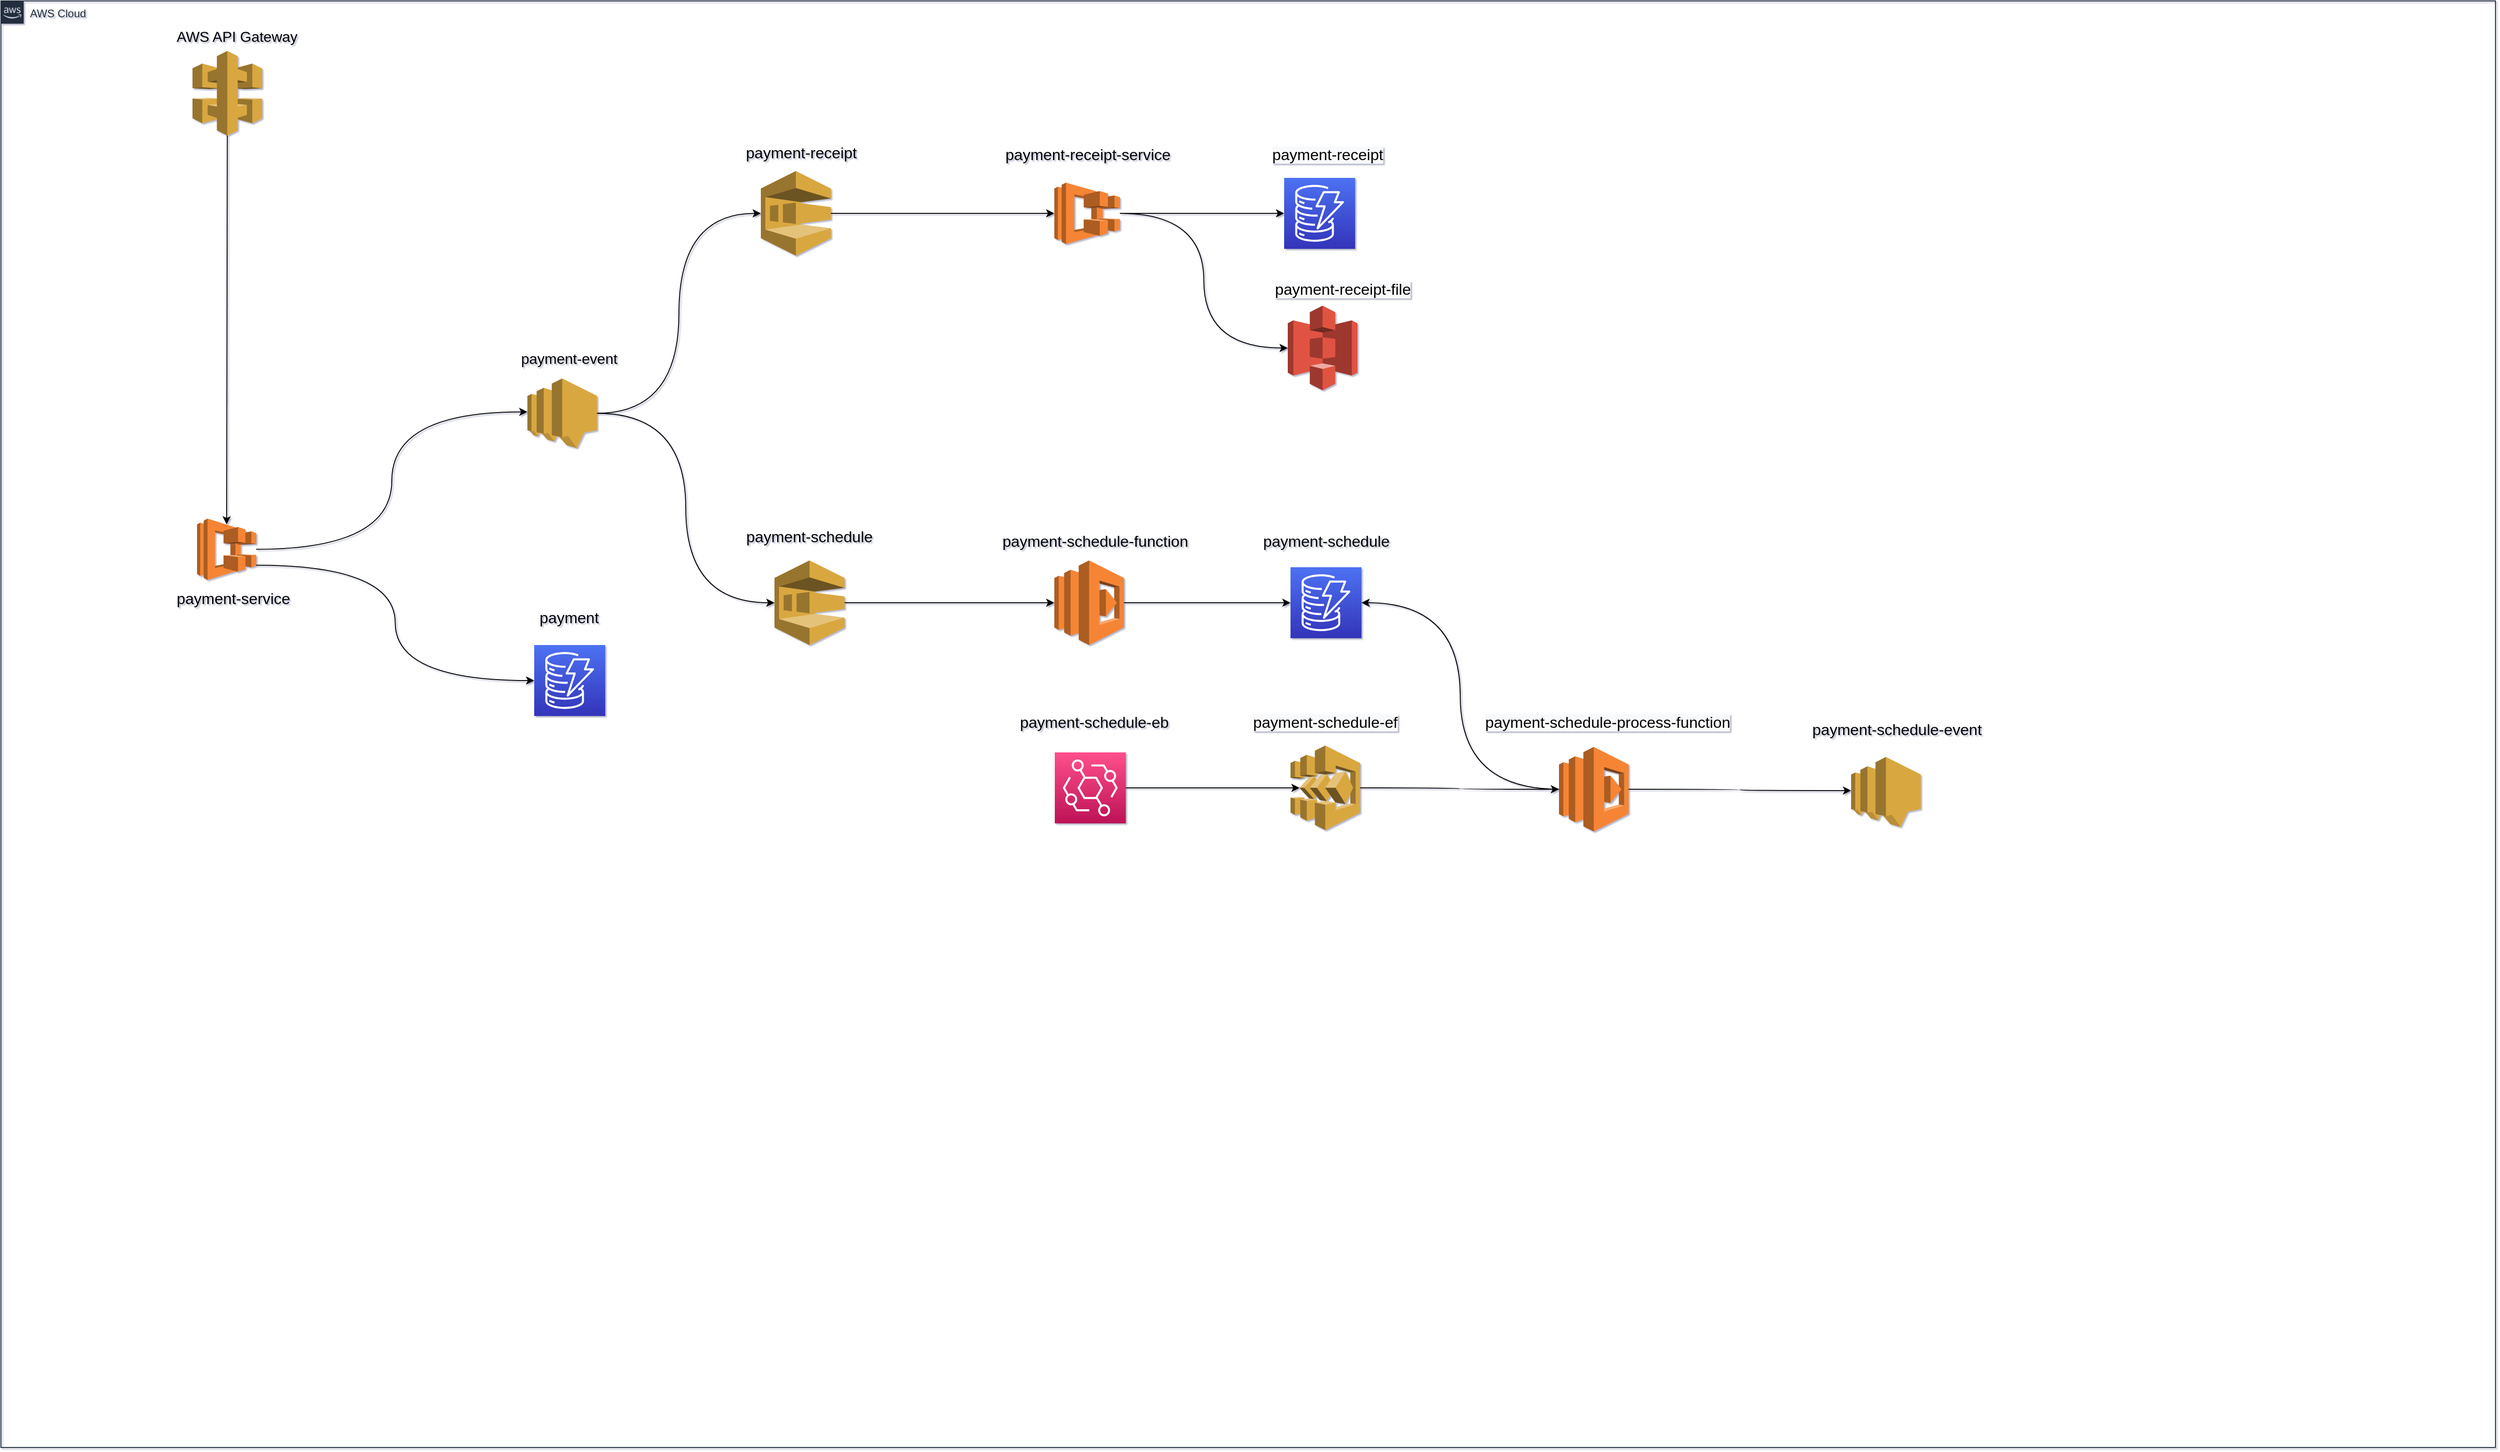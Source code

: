 <mxfile version="18.2.0" type="github">
  <diagram id="sx4DB-smJGjERo_jBSHq" name="Page-1">
    <mxGraphModel dx="2156" dy="2360" grid="0" gridSize="10" guides="1" tooltips="1" connect="1" arrows="1" fold="1" page="1" pageScale="1" pageWidth="827" pageHeight="1169" background="#ffffff" math="0" shadow="1">
      <root>
        <mxCell id="0" />
        <mxCell id="1" parent="0" />
        <mxCell id="05hHKeat-juu67TqZmML-76" value="AWS Cloud" style="points=[[0,0],[0.25,0],[0.5,0],[0.75,0],[1,0],[1,0.25],[1,0.5],[1,0.75],[1,1],[0.75,1],[0.5,1],[0.25,1],[0,1],[0,0.75],[0,0.5],[0,0.25]];outlineConnect=0;gradientColor=none;html=1;whiteSpace=wrap;fontSize=12;fontStyle=0;container=1;pointerEvents=0;collapsible=0;recursiveResize=0;shape=mxgraph.aws4.group;grIcon=mxgraph.aws4.group_aws_cloud_alt;strokeColor=#232F3E;fillColor=none;verticalAlign=top;align=left;spacingLeft=30;fontColor=#232F3E;dashed=0;rounded=1;" parent="1" vertex="1">
          <mxGeometry x="20" y="-170" width="2741" height="1590" as="geometry" />
        </mxCell>
        <mxCell id="Bep4C9arfv8VF3FYXjHi-2" value="&lt;font style=&quot;font-size: 17px;&quot;&gt;payment-service&lt;/font&gt;" style="text;html=1;align=center;verticalAlign=middle;resizable=0;points=[];autosize=1;strokeColor=none;fillColor=none;" parent="05hHKeat-juu67TqZmML-76" vertex="1">
          <mxGeometry x="187" y="648" width="135" height="20" as="geometry" />
        </mxCell>
        <mxCell id="gEH1WUusGIEwQWeTA551-2" style="edgeStyle=orthogonalEdgeStyle;orthogonalLoop=1;jettySize=auto;html=1;entryX=0;entryY=0.48;entryDx=0;entryDy=0;entryPerimeter=0;curved=1;" edge="1" parent="05hHKeat-juu67TqZmML-76" source="Bep4C9arfv8VF3FYXjHi-3" target="Bep4C9arfv8VF3FYXjHi-16">
          <mxGeometry relative="1" as="geometry" />
        </mxCell>
        <mxCell id="gEH1WUusGIEwQWeTA551-4" style="edgeStyle=orthogonalEdgeStyle;curved=1;orthogonalLoop=1;jettySize=auto;html=1;exitX=1;exitY=0.76;exitDx=0;exitDy=0;exitPerimeter=0;entryX=0;entryY=0.5;entryDx=0;entryDy=0;entryPerimeter=0;" edge="1" parent="05hHKeat-juu67TqZmML-76" source="Bep4C9arfv8VF3FYXjHi-3" target="Bep4C9arfv8VF3FYXjHi-10">
          <mxGeometry relative="1" as="geometry" />
        </mxCell>
        <mxCell id="Bep4C9arfv8VF3FYXjHi-3" value="" style="outlineConnect=0;dashed=0;verticalLabelPosition=bottom;verticalAlign=top;align=center;html=1;shape=mxgraph.aws3.ecs;fillColor=#F58534;gradientColor=none;fontSize=17;" parent="05hHKeat-juu67TqZmML-76" vertex="1">
          <mxGeometry x="215.5" y="569" width="65" height="67.5" as="geometry" />
        </mxCell>
        <mxCell id="Bep4C9arfv8VF3FYXjHi-4" value="&lt;font style=&quot;font-size: 17px;&quot;&gt;payment-receipt-service&lt;/font&gt;" style="text;html=1;align=center;verticalAlign=middle;resizable=0;points=[];autosize=1;strokeColor=none;fillColor=none;" parent="05hHKeat-juu67TqZmML-76" vertex="1">
          <mxGeometry x="1098" y="160" width="191" height="20" as="geometry" />
        </mxCell>
        <mxCell id="gEH1WUusGIEwQWeTA551-21" style="edgeStyle=orthogonalEdgeStyle;curved=1;orthogonalLoop=1;jettySize=auto;html=1;fontSize=17;" edge="1" parent="05hHKeat-juu67TqZmML-76" source="Bep4C9arfv8VF3FYXjHi-5" target="gEH1WUusGIEwQWeTA551-16">
          <mxGeometry relative="1" as="geometry" />
        </mxCell>
        <mxCell id="gEH1WUusGIEwQWeTA551-32" style="edgeStyle=orthogonalEdgeStyle;curved=1;orthogonalLoop=1;jettySize=auto;html=1;entryX=0;entryY=0.5;entryDx=0;entryDy=0;entryPerimeter=0;fontSize=17;" edge="1" parent="05hHKeat-juu67TqZmML-76" source="Bep4C9arfv8VF3FYXjHi-5" target="gEH1WUusGIEwQWeTA551-28">
          <mxGeometry relative="1" as="geometry" />
        </mxCell>
        <mxCell id="Bep4C9arfv8VF3FYXjHi-5" value="" style="outlineConnect=0;dashed=0;verticalLabelPosition=bottom;verticalAlign=top;align=center;html=1;shape=mxgraph.aws3.ecs;fillColor=#F58534;gradientColor=none;fontSize=17;" parent="05hHKeat-juu67TqZmML-76" vertex="1">
          <mxGeometry x="1157.5" y="199.75" width="72" height="67.5" as="geometry" />
        </mxCell>
        <mxCell id="Bep4C9arfv8VF3FYXjHi-10" value="" style="points=[[0,0,0],[0.25,0,0],[0.5,0,0],[0.75,0,0],[1,0,0],[0,1,0],[0.25,1,0],[0.5,1,0],[0.75,1,0],[1,1,0],[0,0.25,0],[0,0.5,0],[0,0.75,0],[1,0.25,0],[1,0.5,0],[1,0.75,0]];outlineConnect=0;fontColor=#232F3E;gradientColor=#4D72F3;gradientDirection=north;fillColor=#3334B9;strokeColor=#ffffff;dashed=0;verticalLabelPosition=bottom;verticalAlign=top;align=center;html=1;fontSize=12;fontStyle=0;aspect=fixed;shape=mxgraph.aws4.resourceIcon;resIcon=mxgraph.aws4.dynamodb;" parent="05hHKeat-juu67TqZmML-76" vertex="1">
          <mxGeometry x="586" y="708" width="78" height="78" as="geometry" />
        </mxCell>
        <mxCell id="05hHKeat-juu67TqZmML-3" value="&lt;font style=&quot;font-size: 16px;&quot;&gt;AWS API Gateway&lt;/font&gt;" style="text;html=1;align=center;verticalAlign=middle;resizable=0;points=[];autosize=1;strokeColor=none;fillColor=none;rounded=1;" parent="05hHKeat-juu67TqZmML-76" vertex="1">
          <mxGeometry x="187" y="29" width="143" height="20" as="geometry" />
        </mxCell>
        <mxCell id="Bep4C9arfv8VF3FYXjHi-15" value="&lt;font style=&quot;font-size: 17px;&quot;&gt;payment&lt;/font&gt;" style="text;html=1;align=center;verticalAlign=middle;resizable=0;points=[];autosize=1;strokeColor=none;fillColor=none;fontSize=14;" parent="05hHKeat-juu67TqZmML-76" vertex="1">
          <mxGeometry x="586" y="668" width="75" height="22" as="geometry" />
        </mxCell>
        <mxCell id="gEH1WUusGIEwQWeTA551-6" style="edgeStyle=orthogonalEdgeStyle;curved=1;orthogonalLoop=1;jettySize=auto;html=1;entryX=0;entryY=0.5;entryDx=0;entryDy=0;entryPerimeter=0;" edge="1" parent="05hHKeat-juu67TqZmML-76" source="Bep4C9arfv8VF3FYXjHi-16" target="Bep4C9arfv8VF3FYXjHi-27">
          <mxGeometry relative="1" as="geometry" />
        </mxCell>
        <mxCell id="gEH1WUusGIEwQWeTA551-7" style="edgeStyle=orthogonalEdgeStyle;curved=1;orthogonalLoop=1;jettySize=auto;html=1;exitX=1;exitY=0.5;exitDx=0;exitDy=0;exitPerimeter=0;entryX=0;entryY=0.5;entryDx=0;entryDy=0;entryPerimeter=0;" edge="1" parent="05hHKeat-juu67TqZmML-76" source="Bep4C9arfv8VF3FYXjHi-16" target="gEH1WUusGIEwQWeTA551-5">
          <mxGeometry relative="1" as="geometry" />
        </mxCell>
        <mxCell id="Bep4C9arfv8VF3FYXjHi-16" value="" style="outlineConnect=0;dashed=0;verticalLabelPosition=bottom;verticalAlign=top;align=center;html=1;shape=mxgraph.aws3.sns;fillColor=#D9A741;gradientColor=none;fontSize=16;" parent="05hHKeat-juu67TqZmML-76" vertex="1">
          <mxGeometry x="578.5" y="415" width="76.5" height="76.5" as="geometry" />
        </mxCell>
        <mxCell id="Bep4C9arfv8VF3FYXjHi-21" value="payment-event" style="text;html=1;align=center;verticalAlign=middle;resizable=0;points=[];autosize=1;strokeColor=none;fillColor=none;fontSize=16;" parent="05hHKeat-juu67TqZmML-76" vertex="1">
          <mxGeometry x="565.5" y="381" width="116" height="23" as="geometry" />
        </mxCell>
        <mxCell id="Bep4C9arfv8VF3FYXjHi-25" value="&lt;span style=&quot;font-size: 17px;&quot;&gt;payment-schedule&lt;/span&gt;" style="text;html=1;align=center;verticalAlign=middle;resizable=0;points=[];autosize=1;strokeColor=none;fillColor=none;fontSize=16;" parent="05hHKeat-juu67TqZmML-76" vertex="1">
          <mxGeometry x="813" y="578" width="149" height="23" as="geometry" />
        </mxCell>
        <mxCell id="gEH1WUusGIEwQWeTA551-9" style="edgeStyle=orthogonalEdgeStyle;curved=1;orthogonalLoop=1;jettySize=auto;html=1;exitX=1;exitY=0.5;exitDx=0;exitDy=0;exitPerimeter=0;entryX=0;entryY=0.5;entryDx=0;entryDy=0;entryPerimeter=0;fontSize=17;" edge="1" parent="05hHKeat-juu67TqZmML-76" source="Bep4C9arfv8VF3FYXjHi-27" target="Bep4C9arfv8VF3FYXjHi-5">
          <mxGeometry relative="1" as="geometry" />
        </mxCell>
        <mxCell id="Bep4C9arfv8VF3FYXjHi-27" value="" style="outlineConnect=0;dashed=0;verticalLabelPosition=bottom;verticalAlign=top;align=center;html=1;shape=mxgraph.aws3.sqs;fillColor=#D9A741;gradientColor=none;fontSize=16;" parent="05hHKeat-juu67TqZmML-76" vertex="1">
          <mxGeometry x="835" y="187" width="77" height="93" as="geometry" />
        </mxCell>
        <mxCell id="gEH1WUusGIEwQWeTA551-13" style="edgeStyle=orthogonalEdgeStyle;curved=1;orthogonalLoop=1;jettySize=auto;html=1;exitX=1;exitY=0.5;exitDx=0;exitDy=0;exitPerimeter=0;entryX=0;entryY=0.5;entryDx=0;entryDy=0;entryPerimeter=0;fontSize=17;" edge="1" parent="05hHKeat-juu67TqZmML-76" source="gEH1WUusGIEwQWeTA551-5" target="gEH1WUusGIEwQWeTA551-10">
          <mxGeometry relative="1" as="geometry" />
        </mxCell>
        <mxCell id="gEH1WUusGIEwQWeTA551-5" value="" style="outlineConnect=0;dashed=0;verticalLabelPosition=bottom;verticalAlign=top;align=center;html=1;shape=mxgraph.aws3.sqs;fillColor=#D9A741;gradientColor=none;fontSize=16;" vertex="1" parent="05hHKeat-juu67TqZmML-76">
          <mxGeometry x="850" y="615" width="77" height="93" as="geometry" />
        </mxCell>
        <mxCell id="gEH1WUusGIEwQWeTA551-8" value="payment-receipt" style="text;html=1;align=center;verticalAlign=middle;resizable=0;points=[];autosize=1;strokeColor=none;fillColor=none;fontSize=17;" vertex="1" parent="05hHKeat-juu67TqZmML-76">
          <mxGeometry x="813" y="156" width="132" height="24" as="geometry" />
        </mxCell>
        <mxCell id="gEH1WUusGIEwQWeTA551-24" style="edgeStyle=orthogonalEdgeStyle;curved=1;orthogonalLoop=1;jettySize=auto;html=1;entryX=0;entryY=0.5;entryDx=0;entryDy=0;entryPerimeter=0;fontSize=17;" edge="1" parent="05hHKeat-juu67TqZmML-76" source="gEH1WUusGIEwQWeTA551-10" target="gEH1WUusGIEwQWeTA551-23">
          <mxGeometry relative="1" as="geometry" />
        </mxCell>
        <mxCell id="gEH1WUusGIEwQWeTA551-10" value="" style="outlineConnect=0;dashed=0;verticalLabelPosition=bottom;verticalAlign=top;align=center;html=1;shape=mxgraph.aws3.lambda;fillColor=#F58534;gradientColor=none;fontSize=17;" vertex="1" parent="05hHKeat-juu67TqZmML-76">
          <mxGeometry x="1157.5" y="615" width="76.5" height="93" as="geometry" />
        </mxCell>
        <mxCell id="gEH1WUusGIEwQWeTA551-15" value="&lt;span style=&quot;font-size: 17px;&quot;&gt;payment-schedule-function&lt;/span&gt;" style="text;html=1;align=center;verticalAlign=middle;resizable=0;points=[];autosize=1;strokeColor=none;fillColor=none;" vertex="1" parent="05hHKeat-juu67TqZmML-76">
          <mxGeometry x="1095" y="585" width="214" height="20" as="geometry" />
        </mxCell>
        <mxCell id="gEH1WUusGIEwQWeTA551-16" value="" style="points=[[0,0,0],[0.25,0,0],[0.5,0,0],[0.75,0,0],[1,0,0],[0,1,0],[0.25,1,0],[0.5,1,0],[0.75,1,0],[1,1,0],[0,0.25,0],[0,0.5,0],[0,0.75,0],[1,0.25,0],[1,0.5,0],[1,0.75,0]];outlineConnect=0;fontColor=#232F3E;gradientColor=#4D72F3;gradientDirection=north;fillColor=#3334B9;strokeColor=#ffffff;dashed=0;verticalLabelPosition=bottom;verticalAlign=top;align=center;html=1;fontSize=12;fontStyle=0;aspect=fixed;shape=mxgraph.aws4.resourceIcon;resIcon=mxgraph.aws4.dynamodb;" vertex="1" parent="05hHKeat-juu67TqZmML-76">
          <mxGeometry x="1410" y="194.5" width="78" height="78" as="geometry" />
        </mxCell>
        <mxCell id="gEH1WUusGIEwQWeTA551-22" value="&lt;span style=&quot;color: rgb(0, 0, 0); font-family: Helvetica; font-size: 17px; font-style: normal; font-variant-ligatures: normal; font-variant-caps: normal; font-weight: 400; letter-spacing: normal; orphans: 2; text-align: center; text-indent: 0px; text-transform: none; widows: 2; word-spacing: 0px; -webkit-text-stroke-width: 0px; background-color: rgb(248, 249, 250); text-decoration-thickness: initial; text-decoration-style: initial; text-decoration-color: initial; float: none; display: inline !important;&quot;&gt;payment-receipt&lt;/span&gt;" style="text;whiteSpace=wrap;html=1;fontSize=17;" vertex="1" parent="05hHKeat-juu67TqZmML-76">
          <mxGeometry x="1395.001" y="153.004" width="201" height="34" as="geometry" />
        </mxCell>
        <mxCell id="gEH1WUusGIEwQWeTA551-23" value="" style="points=[[0,0,0],[0.25,0,0],[0.5,0,0],[0.75,0,0],[1,0,0],[0,1,0],[0.25,1,0],[0.5,1,0],[0.75,1,0],[1,1,0],[0,0.25,0],[0,0.5,0],[0,0.75,0],[1,0.25,0],[1,0.5,0],[1,0.75,0]];outlineConnect=0;fontColor=#232F3E;gradientColor=#4D72F3;gradientDirection=north;fillColor=#3334B9;strokeColor=#ffffff;dashed=0;verticalLabelPosition=bottom;verticalAlign=top;align=center;html=1;fontSize=12;fontStyle=0;aspect=fixed;shape=mxgraph.aws4.resourceIcon;resIcon=mxgraph.aws4.dynamodb;" vertex="1" parent="05hHKeat-juu67TqZmML-76">
          <mxGeometry x="1417" y="622.5" width="78" height="78" as="geometry" />
        </mxCell>
        <mxCell id="gEH1WUusGIEwQWeTA551-25" value="&lt;span style=&quot;text-align: center;&quot;&gt;payment-schedule&lt;/span&gt;" style="text;whiteSpace=wrap;html=1;fontSize=17;" vertex="1" parent="05hHKeat-juu67TqZmML-76">
          <mxGeometry x="1384.997" y="578.004" width="142" height="34" as="geometry" />
        </mxCell>
        <mxCell id="05hHKeat-juu67TqZmML-2" value="" style="outlineConnect=0;dashed=0;verticalLabelPosition=bottom;verticalAlign=top;align=center;html=1;shape=mxgraph.aws3.api_gateway;fillColor=#D9A741;gradientColor=none;rounded=1;" parent="05hHKeat-juu67TqZmML-76" vertex="1">
          <mxGeometry x="210.5" y="55" width="76.5" height="93" as="geometry" />
        </mxCell>
        <mxCell id="gEH1WUusGIEwQWeTA551-26" style="edgeStyle=orthogonalEdgeStyle;curved=1;orthogonalLoop=1;jettySize=auto;html=1;entryX=0.5;entryY=0.095;entryDx=0;entryDy=0;entryPerimeter=0;fontSize=17;" edge="1" parent="05hHKeat-juu67TqZmML-76" source="05hHKeat-juu67TqZmML-2" target="Bep4C9arfv8VF3FYXjHi-3">
          <mxGeometry relative="1" as="geometry" />
        </mxCell>
        <mxCell id="gEH1WUusGIEwQWeTA551-28" value="" style="outlineConnect=0;dashed=0;verticalLabelPosition=bottom;verticalAlign=top;align=center;html=1;shape=mxgraph.aws3.s3;fillColor=#E05243;gradientColor=none;fontSize=17;" vertex="1" parent="05hHKeat-juu67TqZmML-76">
          <mxGeometry x="1414" y="335" width="76.5" height="93" as="geometry" />
        </mxCell>
        <mxCell id="gEH1WUusGIEwQWeTA551-31" value="&lt;span style=&quot;color: rgb(0, 0, 0); font-family: Helvetica; font-size: 17px; font-style: normal; font-variant-ligatures: normal; font-variant-caps: normal; font-weight: 400; letter-spacing: normal; orphans: 2; text-align: center; text-indent: 0px; text-transform: none; widows: 2; word-spacing: 0px; -webkit-text-stroke-width: 0px; background-color: rgb(248, 249, 250); text-decoration-thickness: initial; text-decoration-style: initial; text-decoration-color: initial; float: none; display: inline !important;&quot;&gt;payment-receipt-file&lt;/span&gt;" style="text;whiteSpace=wrap;html=1;fontSize=17;" vertex="1" parent="05hHKeat-juu67TqZmML-76">
          <mxGeometry x="1398.001" y="301.004" width="201" height="34" as="geometry" />
        </mxCell>
        <mxCell id="gEH1WUusGIEwQWeTA551-33" value="" style="outlineConnect=0;dashed=0;verticalLabelPosition=bottom;verticalAlign=top;align=center;html=1;shape=mxgraph.aws3.sns;fillColor=#D9A741;gradientColor=none;fontSize=17;" vertex="1" parent="05hHKeat-juu67TqZmML-76">
          <mxGeometry x="2033" y="831" width="76.5" height="77" as="geometry" />
        </mxCell>
        <mxCell id="gEH1WUusGIEwQWeTA551-35" value="payment-schedule-event" style="text;html=1;align=center;verticalAlign=middle;resizable=0;points=[];autosize=1;strokeColor=none;fillColor=none;fontSize=17;" vertex="1" parent="05hHKeat-juu67TqZmML-76">
          <mxGeometry x="1985" y="790" width="196" height="24" as="geometry" />
        </mxCell>
        <mxCell id="gEH1WUusGIEwQWeTA551-40" style="edgeStyle=orthogonalEdgeStyle;curved=1;orthogonalLoop=1;jettySize=auto;html=1;entryX=0.13;entryY=0.5;entryDx=0;entryDy=0;entryPerimeter=0;fontSize=17;" edge="1" parent="05hHKeat-juu67TqZmML-76" source="gEH1WUusGIEwQWeTA551-37" target="gEH1WUusGIEwQWeTA551-39">
          <mxGeometry relative="1" as="geometry" />
        </mxCell>
        <mxCell id="gEH1WUusGIEwQWeTA551-37" value="" style="sketch=0;points=[[0,0,0],[0.25,0,0],[0.5,0,0],[0.75,0,0],[1,0,0],[0,1,0],[0.25,1,0],[0.5,1,0],[0.75,1,0],[1,1,0],[0,0.25,0],[0,0.5,0],[0,0.75,0],[1,0.25,0],[1,0.5,0],[1,0.75,0]];outlineConnect=0;fontColor=#232F3E;gradientColor=#FF4F8B;gradientDirection=north;fillColor=#BC1356;strokeColor=#ffffff;dashed=0;verticalLabelPosition=bottom;verticalAlign=top;align=center;html=1;fontSize=12;fontStyle=0;aspect=fixed;shape=mxgraph.aws4.resourceIcon;resIcon=mxgraph.aws4.eventbridge;" vertex="1" parent="05hHKeat-juu67TqZmML-76">
          <mxGeometry x="1158" y="826" width="78" height="78" as="geometry" />
        </mxCell>
        <mxCell id="gEH1WUusGIEwQWeTA551-38" value="payment-schedule-eb" style="text;html=1;align=center;verticalAlign=middle;resizable=0;points=[];autosize=1;strokeColor=none;fillColor=none;fontSize=17;" vertex="1" parent="05hHKeat-juu67TqZmML-76">
          <mxGeometry x="1114" y="782" width="173" height="24" as="geometry" />
        </mxCell>
        <mxCell id="gEH1WUusGIEwQWeTA551-49" style="edgeStyle=orthogonalEdgeStyle;curved=1;orthogonalLoop=1;jettySize=auto;html=1;entryX=0;entryY=0.5;entryDx=0;entryDy=0;entryPerimeter=0;fontSize=17;" edge="1" parent="05hHKeat-juu67TqZmML-76" source="gEH1WUusGIEwQWeTA551-39" target="gEH1WUusGIEwQWeTA551-46">
          <mxGeometry relative="1" as="geometry" />
        </mxCell>
        <mxCell id="gEH1WUusGIEwQWeTA551-39" value="" style="outlineConnect=0;dashed=0;verticalLabelPosition=bottom;verticalAlign=top;align=center;html=1;shape=mxgraph.aws3.step_functions;fillColor=#D9A741;gradientColor=none;fontSize=17;" vertex="1" parent="05hHKeat-juu67TqZmML-76">
          <mxGeometry x="1417" y="818.5" width="76.5" height="93" as="geometry" />
        </mxCell>
        <mxCell id="gEH1WUusGIEwQWeTA551-41" value="&lt;span style=&quot;color: rgb(0, 0, 0); font-family: Helvetica; font-size: 17px; font-style: normal; font-variant-ligatures: normal; font-variant-caps: normal; font-weight: 400; letter-spacing: normal; orphans: 2; text-align: center; text-indent: 0px; text-transform: none; widows: 2; word-spacing: 0px; -webkit-text-stroke-width: 0px; background-color: rgb(248, 249, 250); text-decoration-thickness: initial; text-decoration-style: initial; text-decoration-color: initial; float: none; display: inline !important;&quot;&gt;payment-schedule-ef&lt;/span&gt;" style="text;whiteSpace=wrap;html=1;fontSize=17;" vertex="1" parent="05hHKeat-juu67TqZmML-76">
          <mxGeometry x="1374.0" y="776.997" width="183" height="34" as="geometry" />
        </mxCell>
        <mxCell id="gEH1WUusGIEwQWeTA551-50" style="edgeStyle=orthogonalEdgeStyle;curved=1;orthogonalLoop=1;jettySize=auto;html=1;exitX=1;exitY=0.5;exitDx=0;exitDy=0;exitPerimeter=0;entryX=0;entryY=0.48;entryDx=0;entryDy=0;entryPerimeter=0;fontSize=17;" edge="1" parent="05hHKeat-juu67TqZmML-76" source="gEH1WUusGIEwQWeTA551-46" target="gEH1WUusGIEwQWeTA551-33">
          <mxGeometry relative="1" as="geometry" />
        </mxCell>
        <mxCell id="gEH1WUusGIEwQWeTA551-51" style="edgeStyle=orthogonalEdgeStyle;curved=1;orthogonalLoop=1;jettySize=auto;html=1;entryX=1;entryY=0.5;entryDx=0;entryDy=0;entryPerimeter=0;fontSize=17;" edge="1" parent="05hHKeat-juu67TqZmML-76" source="gEH1WUusGIEwQWeTA551-46" target="gEH1WUusGIEwQWeTA551-23">
          <mxGeometry relative="1" as="geometry" />
        </mxCell>
        <mxCell id="gEH1WUusGIEwQWeTA551-46" value="" style="outlineConnect=0;dashed=0;verticalLabelPosition=bottom;verticalAlign=top;align=center;html=1;shape=mxgraph.aws3.lambda;fillColor=#F58534;gradientColor=none;fontSize=17;" vertex="1" parent="05hHKeat-juu67TqZmML-76">
          <mxGeometry x="1712" y="820" width="76.5" height="93" as="geometry" />
        </mxCell>
        <mxCell id="gEH1WUusGIEwQWeTA551-47" value="&lt;span style=&quot;color: rgb(0, 0, 0); font-family: Helvetica; font-size: 17px; font-style: normal; font-variant-ligatures: normal; font-variant-caps: normal; font-weight: 400; letter-spacing: normal; orphans: 2; text-align: center; text-indent: 0px; text-transform: none; widows: 2; word-spacing: 0px; -webkit-text-stroke-width: 0px; background-color: rgb(248, 249, 250); text-decoration-thickness: initial; text-decoration-style: initial; text-decoration-color: initial; float: none; display: inline !important;&quot;&gt;payment-schedule-process-function&lt;/span&gt;" style="text;whiteSpace=wrap;html=1;fontSize=17;" vertex="1" parent="05hHKeat-juu67TqZmML-76">
          <mxGeometry x="1629" y="777" width="280" height="34" as="geometry" />
        </mxCell>
      </root>
    </mxGraphModel>
  </diagram>
</mxfile>

